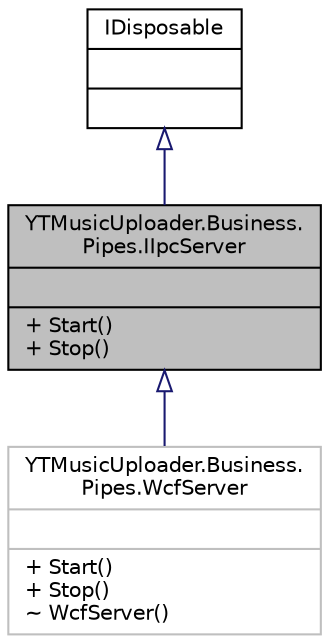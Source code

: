 digraph "YTMusicUploader.Business.Pipes.IIpcServer"
{
 // LATEX_PDF_SIZE
  edge [fontname="Helvetica",fontsize="10",labelfontname="Helvetica",labelfontsize="10"];
  node [fontname="Helvetica",fontsize="10",shape=record];
  Node1 [label="{YTMusicUploader.Business.\lPipes.IIpcServer\n||+ Start()\l+ Stop()\l}",height=0.2,width=0.4,color="black", fillcolor="grey75", style="filled", fontcolor="black",tooltip=" "];
  Node2 -> Node1 [dir="back",color="midnightblue",fontsize="10",style="solid",arrowtail="onormal",fontname="Helvetica"];
  Node2 [label="{IDisposable\n||}",height=0.2,width=0.4,color="black", fillcolor="white", style="filled",URL="$d2/d55/class_i_disposable.html",tooltip=" "];
  Node1 -> Node3 [dir="back",color="midnightblue",fontsize="10",style="solid",arrowtail="onormal",fontname="Helvetica"];
  Node3 [label="{YTMusicUploader.Business.\lPipes.WcfServer\n||+ Start()\l+ Stop()\l~ WcfServer()\l}",height=0.2,width=0.4,color="grey75", fillcolor="white", style="filled",tooltip="WCF Named pipe server - To receive data fro, an existing YTMusicUploader process"];
}
